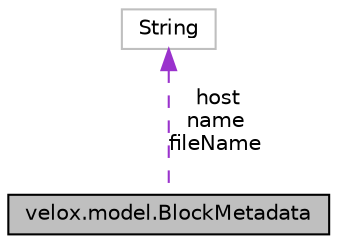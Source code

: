 digraph "velox.model.BlockMetadata"
{
  edge [fontname="Helvetica",fontsize="10",labelfontname="Helvetica",labelfontsize="10"];
  node [fontname="Helvetica",fontsize="10",shape=record];
  Node1 [label="velox.model.BlockMetadata",height=0.2,width=0.4,color="black", fillcolor="grey75", style="filled" fontcolor="black"];
  Node2 -> Node1 [dir="back",color="darkorchid3",fontsize="10",style="dashed",label=" host\nname\nfileName" ,fontname="Helvetica"];
  Node2 [label="String",height=0.2,width=0.4,color="grey75", fillcolor="white", style="filled"];
}
